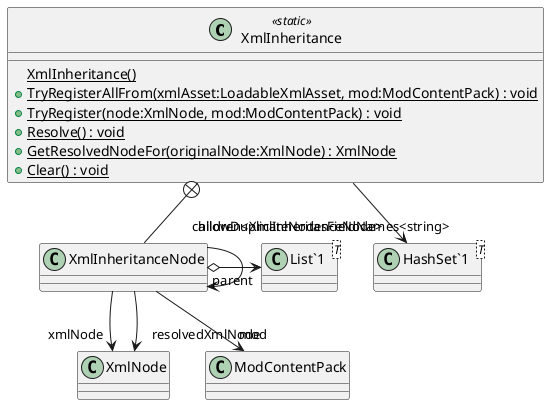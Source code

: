 @startuml
class XmlInheritance <<static>> {
    {static} XmlInheritance()
    + {static} TryRegisterAllFrom(xmlAsset:LoadableXmlAsset, mod:ModContentPack) : void
    + {static} TryRegister(node:XmlNode, mod:ModContentPack) : void
    + {static} Resolve() : void
    + {static} GetResolvedNodeFor(originalNode:XmlNode) : XmlNode
    + {static} Clear() : void
}
class XmlInheritanceNode {
}
class "HashSet`1"<T> {
}
class "List`1"<T> {
}
XmlInheritance --> "allowDuplicateNodesFieldNames<string>" "HashSet`1"
XmlInheritance +-- XmlInheritanceNode
XmlInheritanceNode --> "xmlNode" XmlNode
XmlInheritanceNode --> "resolvedXmlNode" XmlNode
XmlInheritanceNode --> "mod" ModContentPack
XmlInheritanceNode --> "parent" XmlInheritanceNode
XmlInheritanceNode o-> "children<XmlInheritanceNode>" "List`1"
@enduml
